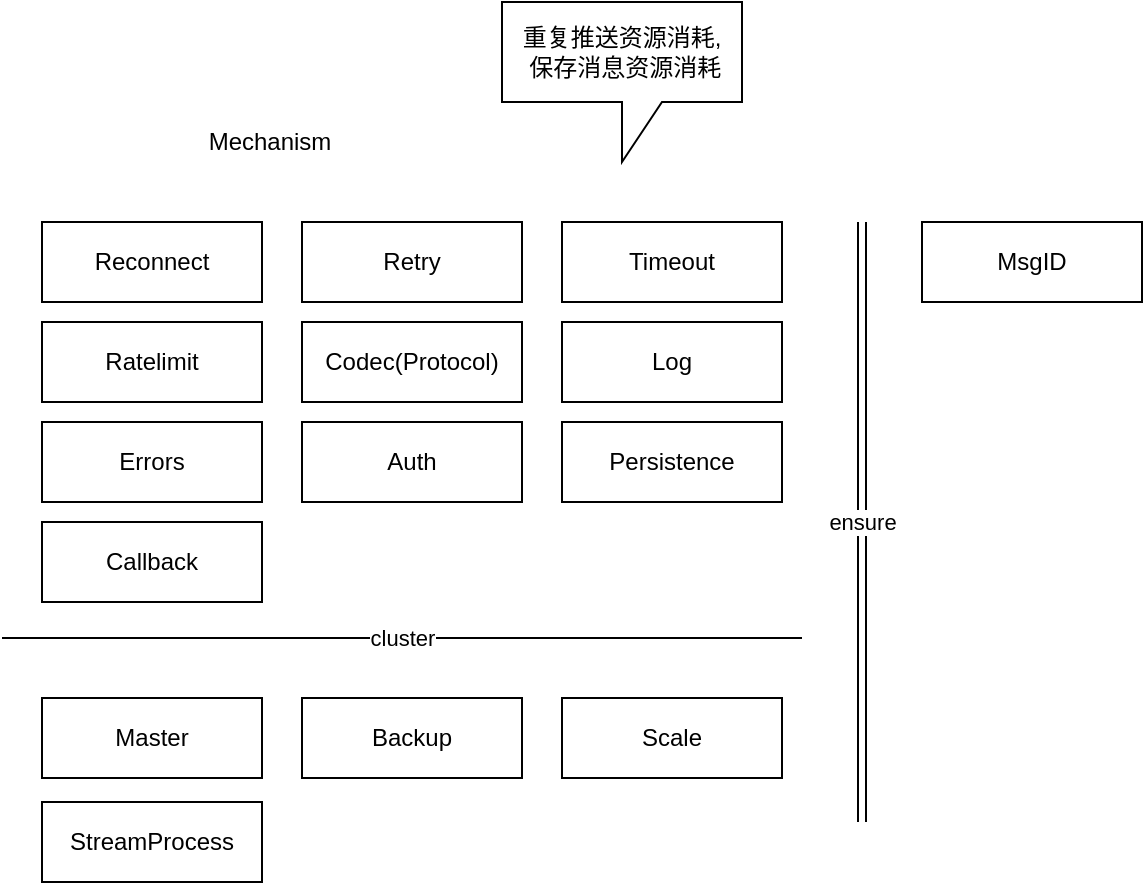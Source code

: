 <mxfile version="12.9.14" type="github">
  <diagram id="auQ-xZPgcsfXKyRMp1jr" name="第 1 页">
    <mxGraphModel dx="744" dy="591" grid="1" gridSize="10" guides="1" tooltips="1" connect="1" arrows="1" fold="1" page="1" pageScale="1" pageWidth="827" pageHeight="1169" math="0" shadow="0">
      <root>
        <mxCell id="0" />
        <mxCell id="1" parent="0" />
        <mxCell id="wsR6Gxox6wflihYimQEe-2" value="Reconnect" style="rounded=0;whiteSpace=wrap;html=1;" parent="1" vertex="1">
          <mxGeometry x="60" y="280" width="110" height="40" as="geometry" />
        </mxCell>
        <mxCell id="wsR6Gxox6wflihYimQEe-3" value="Mechanism" style="text;html=1;strokeColor=none;fillColor=none;align=center;verticalAlign=middle;whiteSpace=wrap;rounded=0;" parent="1" vertex="1">
          <mxGeometry x="154" y="230" width="40" height="20" as="geometry" />
        </mxCell>
        <mxCell id="wsR6Gxox6wflihYimQEe-5" value="Retry" style="rounded=0;whiteSpace=wrap;html=1;" parent="1" vertex="1">
          <mxGeometry x="190" y="280" width="110" height="40" as="geometry" />
        </mxCell>
        <mxCell id="wsR6Gxox6wflihYimQEe-6" value="Ratelimit" style="rounded=0;whiteSpace=wrap;html=1;" parent="1" vertex="1">
          <mxGeometry x="60" y="330" width="110" height="40" as="geometry" />
        </mxCell>
        <mxCell id="wsR6Gxox6wflihYimQEe-8" value="Codec(Protocol)" style="rounded=0;whiteSpace=wrap;html=1;" parent="1" vertex="1">
          <mxGeometry x="190" y="330" width="110" height="40" as="geometry" />
        </mxCell>
        <mxCell id="wsR6Gxox6wflihYimQEe-9" value="Errors" style="rounded=0;whiteSpace=wrap;html=1;" parent="1" vertex="1">
          <mxGeometry x="60" y="380" width="110" height="40" as="geometry" />
        </mxCell>
        <mxCell id="wsR6Gxox6wflihYimQEe-10" value="Auth" style="rounded=0;whiteSpace=wrap;html=1;" parent="1" vertex="1">
          <mxGeometry x="190" y="380" width="110" height="40" as="geometry" />
        </mxCell>
        <mxCell id="wsR6Gxox6wflihYimQEe-12" value="Timeout" style="rounded=0;whiteSpace=wrap;html=1;" parent="1" vertex="1">
          <mxGeometry x="320" y="280" width="110" height="40" as="geometry" />
        </mxCell>
        <mxCell id="wsR6Gxox6wflihYimQEe-13" value="cluster" style="endArrow=none;html=1;" parent="1" edge="1">
          <mxGeometry width="50" height="50" relative="1" as="geometry">
            <mxPoint x="40" y="488" as="sourcePoint" />
            <mxPoint x="440" y="488" as="targetPoint" />
          </mxGeometry>
        </mxCell>
        <mxCell id="wsR6Gxox6wflihYimQEe-14" value="Master" style="rounded=0;whiteSpace=wrap;html=1;" parent="1" vertex="1">
          <mxGeometry x="60" y="518" width="110" height="40" as="geometry" />
        </mxCell>
        <mxCell id="wsR6Gxox6wflihYimQEe-15" value="Backup" style="rounded=0;whiteSpace=wrap;html=1;" parent="1" vertex="1">
          <mxGeometry x="190" y="518" width="110" height="40" as="geometry" />
        </mxCell>
        <mxCell id="wsR6Gxox6wflihYimQEe-16" value="Log" style="rounded=0;whiteSpace=wrap;html=1;" parent="1" vertex="1">
          <mxGeometry x="320" y="330" width="110" height="40" as="geometry" />
        </mxCell>
        <mxCell id="wsR6Gxox6wflihYimQEe-17" value="Persistence" style="rounded=0;whiteSpace=wrap;html=1;" parent="1" vertex="1">
          <mxGeometry x="320" y="380" width="110" height="40" as="geometry" />
        </mxCell>
        <mxCell id="wsR6Gxox6wflihYimQEe-19" value="Callback" style="rounded=0;whiteSpace=wrap;html=1;" parent="1" vertex="1">
          <mxGeometry x="60" y="430" width="110" height="40" as="geometry" />
        </mxCell>
        <mxCell id="wsR6Gxox6wflihYimQEe-20" value="重复推送资源消耗,&lt;br&gt;&amp;nbsp;保存消息资源消耗" style="shape=callout;whiteSpace=wrap;html=1;perimeter=calloutPerimeter;" parent="1" vertex="1">
          <mxGeometry x="290" y="170" width="120" height="80" as="geometry" />
        </mxCell>
        <mxCell id="AmJx0hLOEgVv4BZ8C-zE-1" value="Scale" style="rounded=0;whiteSpace=wrap;html=1;" vertex="1" parent="1">
          <mxGeometry x="320" y="518" width="110" height="40" as="geometry" />
        </mxCell>
        <mxCell id="AmJx0hLOEgVv4BZ8C-zE-2" value="StreamProcess" style="rounded=0;whiteSpace=wrap;html=1;" vertex="1" parent="1">
          <mxGeometry x="60" y="570" width="110" height="40" as="geometry" />
        </mxCell>
        <mxCell id="AmJx0hLOEgVv4BZ8C-zE-4" value="ensure" style="shape=link;html=1;" edge="1" parent="1">
          <mxGeometry width="50" height="50" relative="1" as="geometry">
            <mxPoint x="470" y="580" as="sourcePoint" />
            <mxPoint x="470" y="280" as="targetPoint" />
            <Array as="points">
              <mxPoint x="470" y="440" />
            </Array>
          </mxGeometry>
        </mxCell>
        <mxCell id="AmJx0hLOEgVv4BZ8C-zE-5" value="MsgID" style="rounded=0;whiteSpace=wrap;html=1;" vertex="1" parent="1">
          <mxGeometry x="500" y="280" width="110" height="40" as="geometry" />
        </mxCell>
      </root>
    </mxGraphModel>
  </diagram>
</mxfile>
